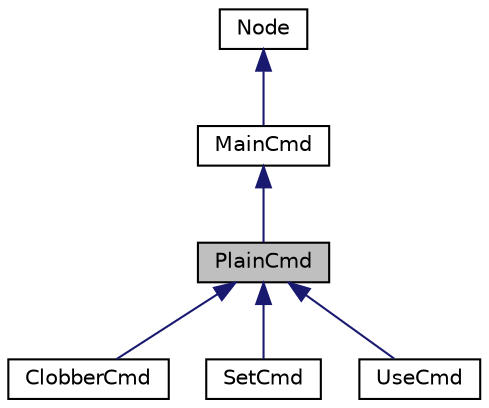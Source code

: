 digraph "PlainCmd"
{
  edge [fontname="Helvetica",fontsize="10",labelfontname="Helvetica",labelfontsize="10"];
  node [fontname="Helvetica",fontsize="10",shape=record];
  Node0 [label="PlainCmd",height=0.2,width=0.4,color="black", fillcolor="grey75", style="filled", fontcolor="black"];
  Node1 -> Node0 [dir="back",color="midnightblue",fontsize="10",style="solid",fontname="Helvetica"];
  Node1 [label="MainCmd",height=0.2,width=0.4,color="black", fillcolor="white", style="filled",URL="$class_main_cmd.html"];
  Node2 -> Node1 [dir="back",color="midnightblue",fontsize="10",style="solid",fontname="Helvetica"];
  Node2 [label="Node",height=0.2,width=0.4,color="black", fillcolor="white", style="filled",URL="$class_node.html"];
  Node0 -> Node3 [dir="back",color="midnightblue",fontsize="10",style="solid",fontname="Helvetica"];
  Node3 [label="ClobberCmd",height=0.2,width=0.4,color="black", fillcolor="white", style="filled",URL="$class_clobber_cmd.html"];
  Node0 -> Node4 [dir="back",color="midnightblue",fontsize="10",style="solid",fontname="Helvetica"];
  Node4 [label="SetCmd",height=0.2,width=0.4,color="black", fillcolor="white", style="filled",URL="$class_set_cmd.html"];
  Node0 -> Node5 [dir="back",color="midnightblue",fontsize="10",style="solid",fontname="Helvetica"];
  Node5 [label="UseCmd",height=0.2,width=0.4,color="black", fillcolor="white", style="filled",URL="$class_use_cmd.html"];
}
